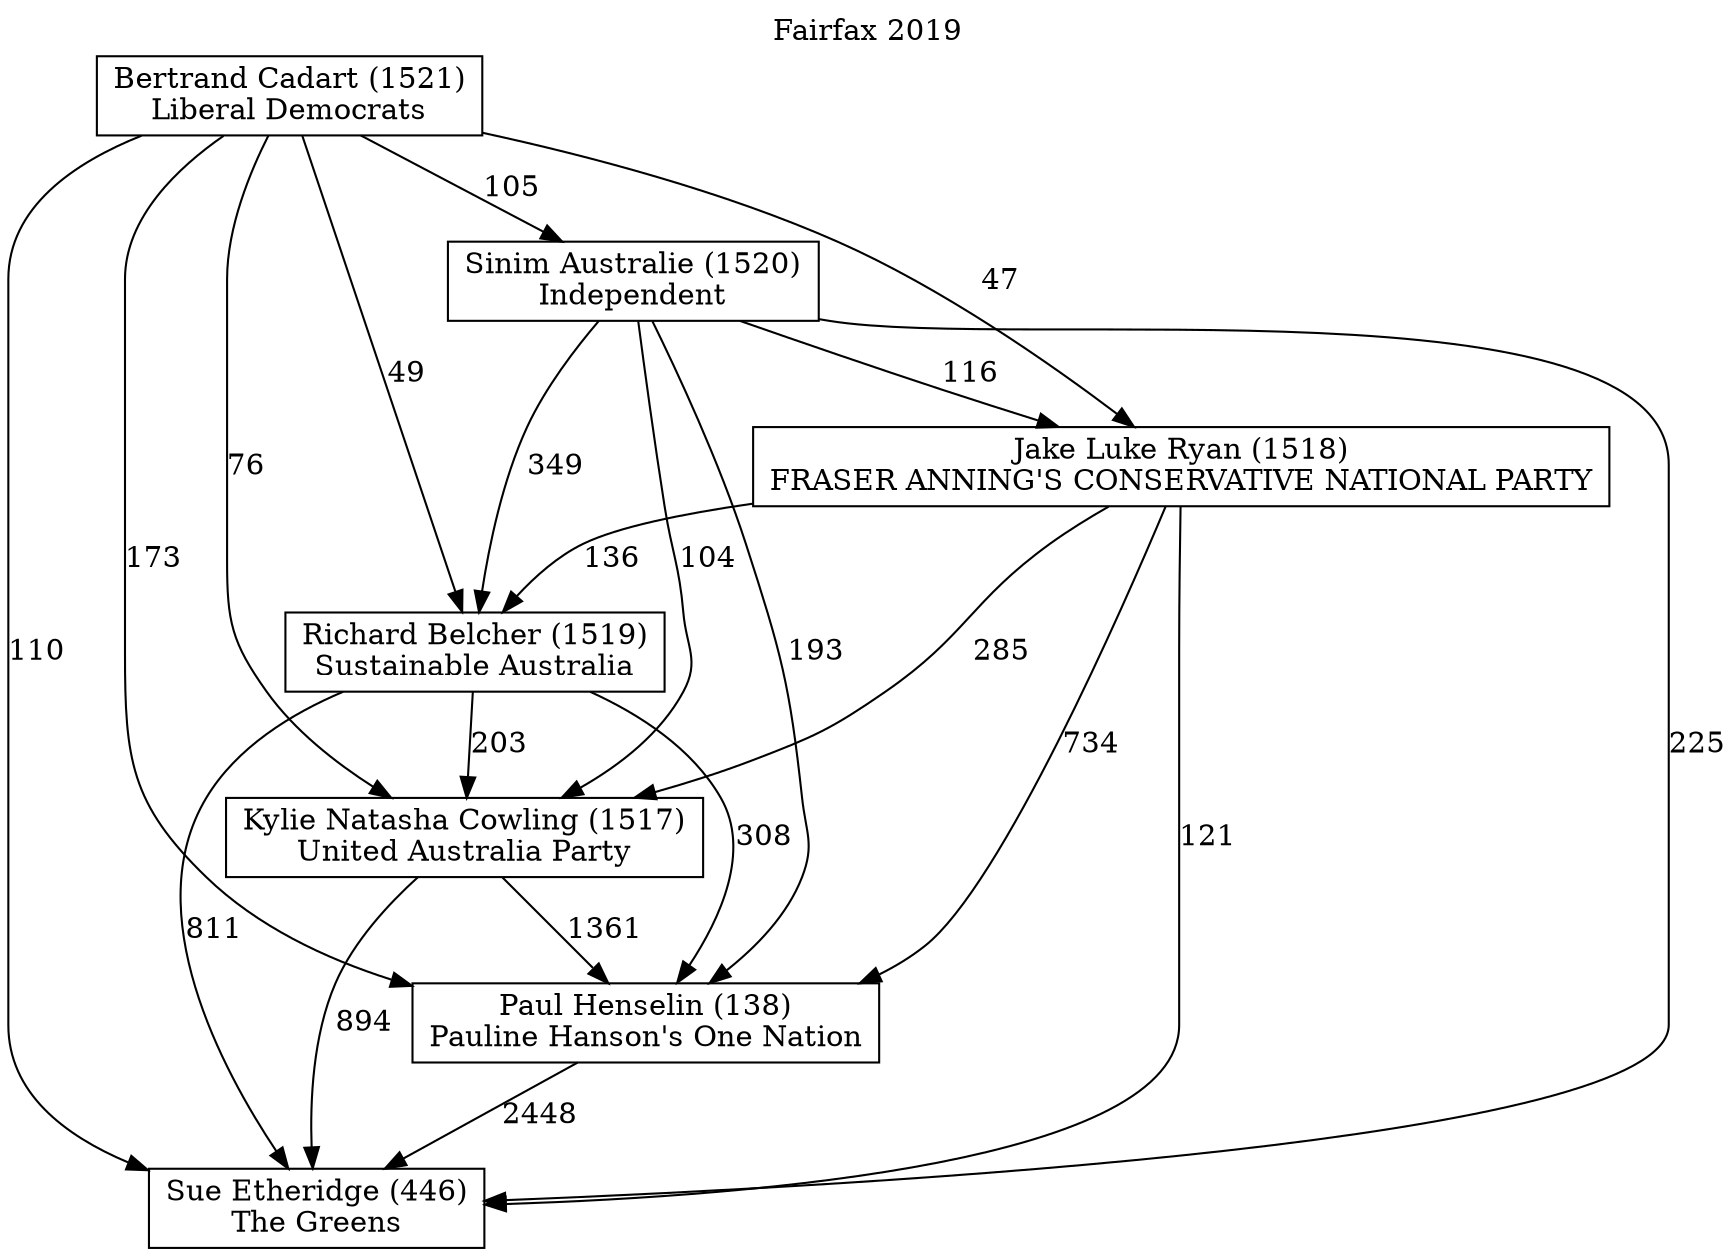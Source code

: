 // House preference flow
digraph "Sue Etheridge (446)_Fairfax_2019" {
	graph [label="Fairfax 2019" labelloc=t]
	node [shape=box]
	"Sue Etheridge (446)" [label="Sue Etheridge (446)
The Greens"]
	"Paul Henselin (138)" [label="Paul Henselin (138)
Pauline Hanson's One Nation"]
	"Kylie Natasha Cowling (1517)" [label="Kylie Natasha Cowling (1517)
United Australia Party"]
	"Richard Belcher (1519)" [label="Richard Belcher (1519)
Sustainable Australia"]
	"Jake Luke Ryan (1518)" [label="Jake Luke Ryan (1518)
FRASER ANNING'S CONSERVATIVE NATIONAL PARTY"]
	"Sinim Australie (1520)" [label="Sinim Australie (1520)
Independent"]
	"Bertrand Cadart (1521)" [label="Bertrand Cadart (1521)
Liberal Democrats"]
	"Sue Etheridge (446)" [label="Sue Etheridge (446)
The Greens"]
	"Kylie Natasha Cowling (1517)" [label="Kylie Natasha Cowling (1517)
United Australia Party"]
	"Richard Belcher (1519)" [label="Richard Belcher (1519)
Sustainable Australia"]
	"Jake Luke Ryan (1518)" [label="Jake Luke Ryan (1518)
FRASER ANNING'S CONSERVATIVE NATIONAL PARTY"]
	"Sinim Australie (1520)" [label="Sinim Australie (1520)
Independent"]
	"Bertrand Cadart (1521)" [label="Bertrand Cadart (1521)
Liberal Democrats"]
	"Sue Etheridge (446)" [label="Sue Etheridge (446)
The Greens"]
	"Richard Belcher (1519)" [label="Richard Belcher (1519)
Sustainable Australia"]
	"Jake Luke Ryan (1518)" [label="Jake Luke Ryan (1518)
FRASER ANNING'S CONSERVATIVE NATIONAL PARTY"]
	"Sinim Australie (1520)" [label="Sinim Australie (1520)
Independent"]
	"Bertrand Cadart (1521)" [label="Bertrand Cadart (1521)
Liberal Democrats"]
	"Sue Etheridge (446)" [label="Sue Etheridge (446)
The Greens"]
	"Jake Luke Ryan (1518)" [label="Jake Luke Ryan (1518)
FRASER ANNING'S CONSERVATIVE NATIONAL PARTY"]
	"Sinim Australie (1520)" [label="Sinim Australie (1520)
Independent"]
	"Bertrand Cadart (1521)" [label="Bertrand Cadart (1521)
Liberal Democrats"]
	"Sue Etheridge (446)" [label="Sue Etheridge (446)
The Greens"]
	"Sinim Australie (1520)" [label="Sinim Australie (1520)
Independent"]
	"Bertrand Cadart (1521)" [label="Bertrand Cadart (1521)
Liberal Democrats"]
	"Sue Etheridge (446)" [label="Sue Etheridge (446)
The Greens"]
	"Bertrand Cadart (1521)" [label="Bertrand Cadart (1521)
Liberal Democrats"]
	"Bertrand Cadart (1521)" [label="Bertrand Cadart (1521)
Liberal Democrats"]
	"Sinim Australie (1520)" [label="Sinim Australie (1520)
Independent"]
	"Bertrand Cadart (1521)" [label="Bertrand Cadart (1521)
Liberal Democrats"]
	"Bertrand Cadart (1521)" [label="Bertrand Cadart (1521)
Liberal Democrats"]
	"Jake Luke Ryan (1518)" [label="Jake Luke Ryan (1518)
FRASER ANNING'S CONSERVATIVE NATIONAL PARTY"]
	"Sinim Australie (1520)" [label="Sinim Australie (1520)
Independent"]
	"Bertrand Cadart (1521)" [label="Bertrand Cadart (1521)
Liberal Democrats"]
	"Jake Luke Ryan (1518)" [label="Jake Luke Ryan (1518)
FRASER ANNING'S CONSERVATIVE NATIONAL PARTY"]
	"Bertrand Cadart (1521)" [label="Bertrand Cadart (1521)
Liberal Democrats"]
	"Bertrand Cadart (1521)" [label="Bertrand Cadart (1521)
Liberal Democrats"]
	"Sinim Australie (1520)" [label="Sinim Australie (1520)
Independent"]
	"Bertrand Cadart (1521)" [label="Bertrand Cadart (1521)
Liberal Democrats"]
	"Bertrand Cadart (1521)" [label="Bertrand Cadart (1521)
Liberal Democrats"]
	"Richard Belcher (1519)" [label="Richard Belcher (1519)
Sustainable Australia"]
	"Jake Luke Ryan (1518)" [label="Jake Luke Ryan (1518)
FRASER ANNING'S CONSERVATIVE NATIONAL PARTY"]
	"Sinim Australie (1520)" [label="Sinim Australie (1520)
Independent"]
	"Bertrand Cadart (1521)" [label="Bertrand Cadart (1521)
Liberal Democrats"]
	"Richard Belcher (1519)" [label="Richard Belcher (1519)
Sustainable Australia"]
	"Sinim Australie (1520)" [label="Sinim Australie (1520)
Independent"]
	"Bertrand Cadart (1521)" [label="Bertrand Cadart (1521)
Liberal Democrats"]
	"Richard Belcher (1519)" [label="Richard Belcher (1519)
Sustainable Australia"]
	"Bertrand Cadart (1521)" [label="Bertrand Cadart (1521)
Liberal Democrats"]
	"Bertrand Cadart (1521)" [label="Bertrand Cadart (1521)
Liberal Democrats"]
	"Sinim Australie (1520)" [label="Sinim Australie (1520)
Independent"]
	"Bertrand Cadart (1521)" [label="Bertrand Cadart (1521)
Liberal Democrats"]
	"Bertrand Cadart (1521)" [label="Bertrand Cadart (1521)
Liberal Democrats"]
	"Jake Luke Ryan (1518)" [label="Jake Luke Ryan (1518)
FRASER ANNING'S CONSERVATIVE NATIONAL PARTY"]
	"Sinim Australie (1520)" [label="Sinim Australie (1520)
Independent"]
	"Bertrand Cadart (1521)" [label="Bertrand Cadart (1521)
Liberal Democrats"]
	"Jake Luke Ryan (1518)" [label="Jake Luke Ryan (1518)
FRASER ANNING'S CONSERVATIVE NATIONAL PARTY"]
	"Bertrand Cadart (1521)" [label="Bertrand Cadart (1521)
Liberal Democrats"]
	"Bertrand Cadart (1521)" [label="Bertrand Cadart (1521)
Liberal Democrats"]
	"Sinim Australie (1520)" [label="Sinim Australie (1520)
Independent"]
	"Bertrand Cadart (1521)" [label="Bertrand Cadart (1521)
Liberal Democrats"]
	"Bertrand Cadart (1521)" [label="Bertrand Cadart (1521)
Liberal Democrats"]
	"Kylie Natasha Cowling (1517)" [label="Kylie Natasha Cowling (1517)
United Australia Party"]
	"Richard Belcher (1519)" [label="Richard Belcher (1519)
Sustainable Australia"]
	"Jake Luke Ryan (1518)" [label="Jake Luke Ryan (1518)
FRASER ANNING'S CONSERVATIVE NATIONAL PARTY"]
	"Sinim Australie (1520)" [label="Sinim Australie (1520)
Independent"]
	"Bertrand Cadart (1521)" [label="Bertrand Cadart (1521)
Liberal Democrats"]
	"Kylie Natasha Cowling (1517)" [label="Kylie Natasha Cowling (1517)
United Australia Party"]
	"Jake Luke Ryan (1518)" [label="Jake Luke Ryan (1518)
FRASER ANNING'S CONSERVATIVE NATIONAL PARTY"]
	"Sinim Australie (1520)" [label="Sinim Australie (1520)
Independent"]
	"Bertrand Cadart (1521)" [label="Bertrand Cadart (1521)
Liberal Democrats"]
	"Kylie Natasha Cowling (1517)" [label="Kylie Natasha Cowling (1517)
United Australia Party"]
	"Sinim Australie (1520)" [label="Sinim Australie (1520)
Independent"]
	"Bertrand Cadart (1521)" [label="Bertrand Cadart (1521)
Liberal Democrats"]
	"Kylie Natasha Cowling (1517)" [label="Kylie Natasha Cowling (1517)
United Australia Party"]
	"Bertrand Cadart (1521)" [label="Bertrand Cadart (1521)
Liberal Democrats"]
	"Bertrand Cadart (1521)" [label="Bertrand Cadart (1521)
Liberal Democrats"]
	"Sinim Australie (1520)" [label="Sinim Australie (1520)
Independent"]
	"Bertrand Cadart (1521)" [label="Bertrand Cadart (1521)
Liberal Democrats"]
	"Bertrand Cadart (1521)" [label="Bertrand Cadart (1521)
Liberal Democrats"]
	"Jake Luke Ryan (1518)" [label="Jake Luke Ryan (1518)
FRASER ANNING'S CONSERVATIVE NATIONAL PARTY"]
	"Sinim Australie (1520)" [label="Sinim Australie (1520)
Independent"]
	"Bertrand Cadart (1521)" [label="Bertrand Cadart (1521)
Liberal Democrats"]
	"Jake Luke Ryan (1518)" [label="Jake Luke Ryan (1518)
FRASER ANNING'S CONSERVATIVE NATIONAL PARTY"]
	"Bertrand Cadart (1521)" [label="Bertrand Cadart (1521)
Liberal Democrats"]
	"Bertrand Cadart (1521)" [label="Bertrand Cadart (1521)
Liberal Democrats"]
	"Sinim Australie (1520)" [label="Sinim Australie (1520)
Independent"]
	"Bertrand Cadart (1521)" [label="Bertrand Cadart (1521)
Liberal Democrats"]
	"Bertrand Cadart (1521)" [label="Bertrand Cadart (1521)
Liberal Democrats"]
	"Richard Belcher (1519)" [label="Richard Belcher (1519)
Sustainable Australia"]
	"Jake Luke Ryan (1518)" [label="Jake Luke Ryan (1518)
FRASER ANNING'S CONSERVATIVE NATIONAL PARTY"]
	"Sinim Australie (1520)" [label="Sinim Australie (1520)
Independent"]
	"Bertrand Cadart (1521)" [label="Bertrand Cadart (1521)
Liberal Democrats"]
	"Richard Belcher (1519)" [label="Richard Belcher (1519)
Sustainable Australia"]
	"Sinim Australie (1520)" [label="Sinim Australie (1520)
Independent"]
	"Bertrand Cadart (1521)" [label="Bertrand Cadart (1521)
Liberal Democrats"]
	"Richard Belcher (1519)" [label="Richard Belcher (1519)
Sustainable Australia"]
	"Bertrand Cadart (1521)" [label="Bertrand Cadart (1521)
Liberal Democrats"]
	"Bertrand Cadart (1521)" [label="Bertrand Cadart (1521)
Liberal Democrats"]
	"Sinim Australie (1520)" [label="Sinim Australie (1520)
Independent"]
	"Bertrand Cadart (1521)" [label="Bertrand Cadart (1521)
Liberal Democrats"]
	"Bertrand Cadart (1521)" [label="Bertrand Cadart (1521)
Liberal Democrats"]
	"Jake Luke Ryan (1518)" [label="Jake Luke Ryan (1518)
FRASER ANNING'S CONSERVATIVE NATIONAL PARTY"]
	"Sinim Australie (1520)" [label="Sinim Australie (1520)
Independent"]
	"Bertrand Cadart (1521)" [label="Bertrand Cadart (1521)
Liberal Democrats"]
	"Jake Luke Ryan (1518)" [label="Jake Luke Ryan (1518)
FRASER ANNING'S CONSERVATIVE NATIONAL PARTY"]
	"Bertrand Cadart (1521)" [label="Bertrand Cadart (1521)
Liberal Democrats"]
	"Bertrand Cadart (1521)" [label="Bertrand Cadart (1521)
Liberal Democrats"]
	"Sinim Australie (1520)" [label="Sinim Australie (1520)
Independent"]
	"Bertrand Cadart (1521)" [label="Bertrand Cadart (1521)
Liberal Democrats"]
	"Bertrand Cadart (1521)" [label="Bertrand Cadart (1521)
Liberal Democrats"]
	"Paul Henselin (138)" [label="Paul Henselin (138)
Pauline Hanson's One Nation"]
	"Kylie Natasha Cowling (1517)" [label="Kylie Natasha Cowling (1517)
United Australia Party"]
	"Richard Belcher (1519)" [label="Richard Belcher (1519)
Sustainable Australia"]
	"Jake Luke Ryan (1518)" [label="Jake Luke Ryan (1518)
FRASER ANNING'S CONSERVATIVE NATIONAL PARTY"]
	"Sinim Australie (1520)" [label="Sinim Australie (1520)
Independent"]
	"Bertrand Cadart (1521)" [label="Bertrand Cadart (1521)
Liberal Democrats"]
	"Paul Henselin (138)" [label="Paul Henselin (138)
Pauline Hanson's One Nation"]
	"Richard Belcher (1519)" [label="Richard Belcher (1519)
Sustainable Australia"]
	"Jake Luke Ryan (1518)" [label="Jake Luke Ryan (1518)
FRASER ANNING'S CONSERVATIVE NATIONAL PARTY"]
	"Sinim Australie (1520)" [label="Sinim Australie (1520)
Independent"]
	"Bertrand Cadart (1521)" [label="Bertrand Cadart (1521)
Liberal Democrats"]
	"Paul Henselin (138)" [label="Paul Henselin (138)
Pauline Hanson's One Nation"]
	"Jake Luke Ryan (1518)" [label="Jake Luke Ryan (1518)
FRASER ANNING'S CONSERVATIVE NATIONAL PARTY"]
	"Sinim Australie (1520)" [label="Sinim Australie (1520)
Independent"]
	"Bertrand Cadart (1521)" [label="Bertrand Cadart (1521)
Liberal Democrats"]
	"Paul Henselin (138)" [label="Paul Henselin (138)
Pauline Hanson's One Nation"]
	"Sinim Australie (1520)" [label="Sinim Australie (1520)
Independent"]
	"Bertrand Cadart (1521)" [label="Bertrand Cadart (1521)
Liberal Democrats"]
	"Paul Henselin (138)" [label="Paul Henselin (138)
Pauline Hanson's One Nation"]
	"Bertrand Cadart (1521)" [label="Bertrand Cadart (1521)
Liberal Democrats"]
	"Bertrand Cadart (1521)" [label="Bertrand Cadart (1521)
Liberal Democrats"]
	"Sinim Australie (1520)" [label="Sinim Australie (1520)
Independent"]
	"Bertrand Cadart (1521)" [label="Bertrand Cadart (1521)
Liberal Democrats"]
	"Bertrand Cadart (1521)" [label="Bertrand Cadart (1521)
Liberal Democrats"]
	"Jake Luke Ryan (1518)" [label="Jake Luke Ryan (1518)
FRASER ANNING'S CONSERVATIVE NATIONAL PARTY"]
	"Sinim Australie (1520)" [label="Sinim Australie (1520)
Independent"]
	"Bertrand Cadart (1521)" [label="Bertrand Cadart (1521)
Liberal Democrats"]
	"Jake Luke Ryan (1518)" [label="Jake Luke Ryan (1518)
FRASER ANNING'S CONSERVATIVE NATIONAL PARTY"]
	"Bertrand Cadart (1521)" [label="Bertrand Cadart (1521)
Liberal Democrats"]
	"Bertrand Cadart (1521)" [label="Bertrand Cadart (1521)
Liberal Democrats"]
	"Sinim Australie (1520)" [label="Sinim Australie (1520)
Independent"]
	"Bertrand Cadart (1521)" [label="Bertrand Cadart (1521)
Liberal Democrats"]
	"Bertrand Cadart (1521)" [label="Bertrand Cadart (1521)
Liberal Democrats"]
	"Richard Belcher (1519)" [label="Richard Belcher (1519)
Sustainable Australia"]
	"Jake Luke Ryan (1518)" [label="Jake Luke Ryan (1518)
FRASER ANNING'S CONSERVATIVE NATIONAL PARTY"]
	"Sinim Australie (1520)" [label="Sinim Australie (1520)
Independent"]
	"Bertrand Cadart (1521)" [label="Bertrand Cadart (1521)
Liberal Democrats"]
	"Richard Belcher (1519)" [label="Richard Belcher (1519)
Sustainable Australia"]
	"Sinim Australie (1520)" [label="Sinim Australie (1520)
Independent"]
	"Bertrand Cadart (1521)" [label="Bertrand Cadart (1521)
Liberal Democrats"]
	"Richard Belcher (1519)" [label="Richard Belcher (1519)
Sustainable Australia"]
	"Bertrand Cadart (1521)" [label="Bertrand Cadart (1521)
Liberal Democrats"]
	"Bertrand Cadart (1521)" [label="Bertrand Cadart (1521)
Liberal Democrats"]
	"Sinim Australie (1520)" [label="Sinim Australie (1520)
Independent"]
	"Bertrand Cadart (1521)" [label="Bertrand Cadart (1521)
Liberal Democrats"]
	"Bertrand Cadart (1521)" [label="Bertrand Cadart (1521)
Liberal Democrats"]
	"Jake Luke Ryan (1518)" [label="Jake Luke Ryan (1518)
FRASER ANNING'S CONSERVATIVE NATIONAL PARTY"]
	"Sinim Australie (1520)" [label="Sinim Australie (1520)
Independent"]
	"Bertrand Cadart (1521)" [label="Bertrand Cadart (1521)
Liberal Democrats"]
	"Jake Luke Ryan (1518)" [label="Jake Luke Ryan (1518)
FRASER ANNING'S CONSERVATIVE NATIONAL PARTY"]
	"Bertrand Cadart (1521)" [label="Bertrand Cadart (1521)
Liberal Democrats"]
	"Bertrand Cadart (1521)" [label="Bertrand Cadart (1521)
Liberal Democrats"]
	"Sinim Australie (1520)" [label="Sinim Australie (1520)
Independent"]
	"Bertrand Cadart (1521)" [label="Bertrand Cadart (1521)
Liberal Democrats"]
	"Bertrand Cadart (1521)" [label="Bertrand Cadart (1521)
Liberal Democrats"]
	"Kylie Natasha Cowling (1517)" [label="Kylie Natasha Cowling (1517)
United Australia Party"]
	"Richard Belcher (1519)" [label="Richard Belcher (1519)
Sustainable Australia"]
	"Jake Luke Ryan (1518)" [label="Jake Luke Ryan (1518)
FRASER ANNING'S CONSERVATIVE NATIONAL PARTY"]
	"Sinim Australie (1520)" [label="Sinim Australie (1520)
Independent"]
	"Bertrand Cadart (1521)" [label="Bertrand Cadart (1521)
Liberal Democrats"]
	"Kylie Natasha Cowling (1517)" [label="Kylie Natasha Cowling (1517)
United Australia Party"]
	"Jake Luke Ryan (1518)" [label="Jake Luke Ryan (1518)
FRASER ANNING'S CONSERVATIVE NATIONAL PARTY"]
	"Sinim Australie (1520)" [label="Sinim Australie (1520)
Independent"]
	"Bertrand Cadart (1521)" [label="Bertrand Cadart (1521)
Liberal Democrats"]
	"Kylie Natasha Cowling (1517)" [label="Kylie Natasha Cowling (1517)
United Australia Party"]
	"Sinim Australie (1520)" [label="Sinim Australie (1520)
Independent"]
	"Bertrand Cadart (1521)" [label="Bertrand Cadart (1521)
Liberal Democrats"]
	"Kylie Natasha Cowling (1517)" [label="Kylie Natasha Cowling (1517)
United Australia Party"]
	"Bertrand Cadart (1521)" [label="Bertrand Cadart (1521)
Liberal Democrats"]
	"Bertrand Cadart (1521)" [label="Bertrand Cadart (1521)
Liberal Democrats"]
	"Sinim Australie (1520)" [label="Sinim Australie (1520)
Independent"]
	"Bertrand Cadart (1521)" [label="Bertrand Cadart (1521)
Liberal Democrats"]
	"Bertrand Cadart (1521)" [label="Bertrand Cadart (1521)
Liberal Democrats"]
	"Jake Luke Ryan (1518)" [label="Jake Luke Ryan (1518)
FRASER ANNING'S CONSERVATIVE NATIONAL PARTY"]
	"Sinim Australie (1520)" [label="Sinim Australie (1520)
Independent"]
	"Bertrand Cadart (1521)" [label="Bertrand Cadart (1521)
Liberal Democrats"]
	"Jake Luke Ryan (1518)" [label="Jake Luke Ryan (1518)
FRASER ANNING'S CONSERVATIVE NATIONAL PARTY"]
	"Bertrand Cadart (1521)" [label="Bertrand Cadart (1521)
Liberal Democrats"]
	"Bertrand Cadart (1521)" [label="Bertrand Cadart (1521)
Liberal Democrats"]
	"Sinim Australie (1520)" [label="Sinim Australie (1520)
Independent"]
	"Bertrand Cadart (1521)" [label="Bertrand Cadart (1521)
Liberal Democrats"]
	"Bertrand Cadart (1521)" [label="Bertrand Cadart (1521)
Liberal Democrats"]
	"Richard Belcher (1519)" [label="Richard Belcher (1519)
Sustainable Australia"]
	"Jake Luke Ryan (1518)" [label="Jake Luke Ryan (1518)
FRASER ANNING'S CONSERVATIVE NATIONAL PARTY"]
	"Sinim Australie (1520)" [label="Sinim Australie (1520)
Independent"]
	"Bertrand Cadart (1521)" [label="Bertrand Cadart (1521)
Liberal Democrats"]
	"Richard Belcher (1519)" [label="Richard Belcher (1519)
Sustainable Australia"]
	"Sinim Australie (1520)" [label="Sinim Australie (1520)
Independent"]
	"Bertrand Cadart (1521)" [label="Bertrand Cadart (1521)
Liberal Democrats"]
	"Richard Belcher (1519)" [label="Richard Belcher (1519)
Sustainable Australia"]
	"Bertrand Cadart (1521)" [label="Bertrand Cadart (1521)
Liberal Democrats"]
	"Bertrand Cadart (1521)" [label="Bertrand Cadart (1521)
Liberal Democrats"]
	"Sinim Australie (1520)" [label="Sinim Australie (1520)
Independent"]
	"Bertrand Cadart (1521)" [label="Bertrand Cadart (1521)
Liberal Democrats"]
	"Bertrand Cadart (1521)" [label="Bertrand Cadart (1521)
Liberal Democrats"]
	"Jake Luke Ryan (1518)" [label="Jake Luke Ryan (1518)
FRASER ANNING'S CONSERVATIVE NATIONAL PARTY"]
	"Sinim Australie (1520)" [label="Sinim Australie (1520)
Independent"]
	"Bertrand Cadart (1521)" [label="Bertrand Cadart (1521)
Liberal Democrats"]
	"Jake Luke Ryan (1518)" [label="Jake Luke Ryan (1518)
FRASER ANNING'S CONSERVATIVE NATIONAL PARTY"]
	"Bertrand Cadart (1521)" [label="Bertrand Cadart (1521)
Liberal Democrats"]
	"Bertrand Cadart (1521)" [label="Bertrand Cadart (1521)
Liberal Democrats"]
	"Sinim Australie (1520)" [label="Sinim Australie (1520)
Independent"]
	"Bertrand Cadart (1521)" [label="Bertrand Cadart (1521)
Liberal Democrats"]
	"Bertrand Cadart (1521)" [label="Bertrand Cadart (1521)
Liberal Democrats"]
	"Paul Henselin (138)" -> "Sue Etheridge (446)" [label=2448]
	"Kylie Natasha Cowling (1517)" -> "Paul Henselin (138)" [label=1361]
	"Richard Belcher (1519)" -> "Kylie Natasha Cowling (1517)" [label=203]
	"Jake Luke Ryan (1518)" -> "Richard Belcher (1519)" [label=136]
	"Sinim Australie (1520)" -> "Jake Luke Ryan (1518)" [label=116]
	"Bertrand Cadart (1521)" -> "Sinim Australie (1520)" [label=105]
	"Kylie Natasha Cowling (1517)" -> "Sue Etheridge (446)" [label=894]
	"Richard Belcher (1519)" -> "Sue Etheridge (446)" [label=811]
	"Jake Luke Ryan (1518)" -> "Sue Etheridge (446)" [label=121]
	"Sinim Australie (1520)" -> "Sue Etheridge (446)" [label=225]
	"Bertrand Cadart (1521)" -> "Sue Etheridge (446)" [label=110]
	"Bertrand Cadart (1521)" -> "Jake Luke Ryan (1518)" [label=47]
	"Sinim Australie (1520)" -> "Richard Belcher (1519)" [label=349]
	"Bertrand Cadart (1521)" -> "Richard Belcher (1519)" [label=49]
	"Jake Luke Ryan (1518)" -> "Kylie Natasha Cowling (1517)" [label=285]
	"Sinim Australie (1520)" -> "Kylie Natasha Cowling (1517)" [label=104]
	"Bertrand Cadart (1521)" -> "Kylie Natasha Cowling (1517)" [label=76]
	"Richard Belcher (1519)" -> "Paul Henselin (138)" [label=308]
	"Jake Luke Ryan (1518)" -> "Paul Henselin (138)" [label=734]
	"Sinim Australie (1520)" -> "Paul Henselin (138)" [label=193]
	"Bertrand Cadart (1521)" -> "Paul Henselin (138)" [label=173]
}
